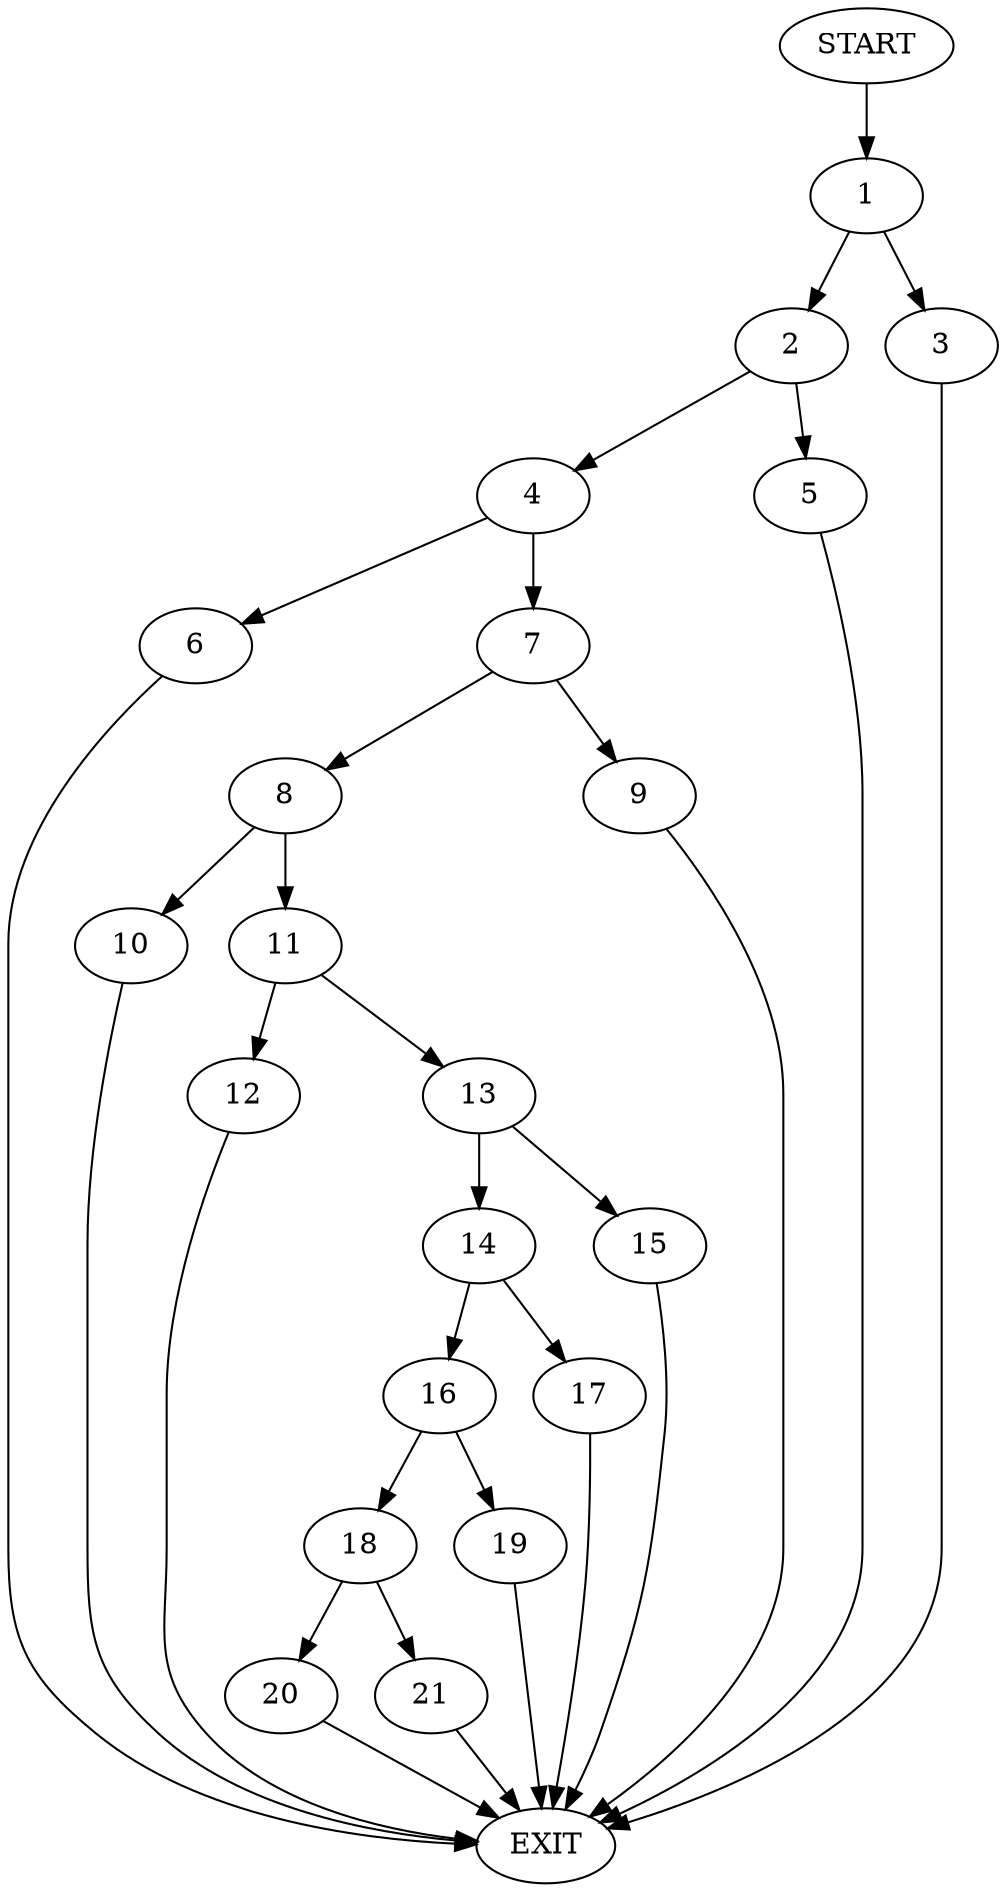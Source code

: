 digraph {
0 [label="START"]
22 [label="EXIT"]
0 -> 1
1 -> 2
1 -> 3
2 -> 4
2 -> 5
3 -> 22
5 -> 22
4 -> 6
4 -> 7
6 -> 22
7 -> 8
7 -> 9
9 -> 22
8 -> 10
8 -> 11
11 -> 12
11 -> 13
10 -> 22
13 -> 14
13 -> 15
12 -> 22
15 -> 22
14 -> 16
14 -> 17
16 -> 18
16 -> 19
17 -> 22
19 -> 22
18 -> 20
18 -> 21
21 -> 22
20 -> 22
}
